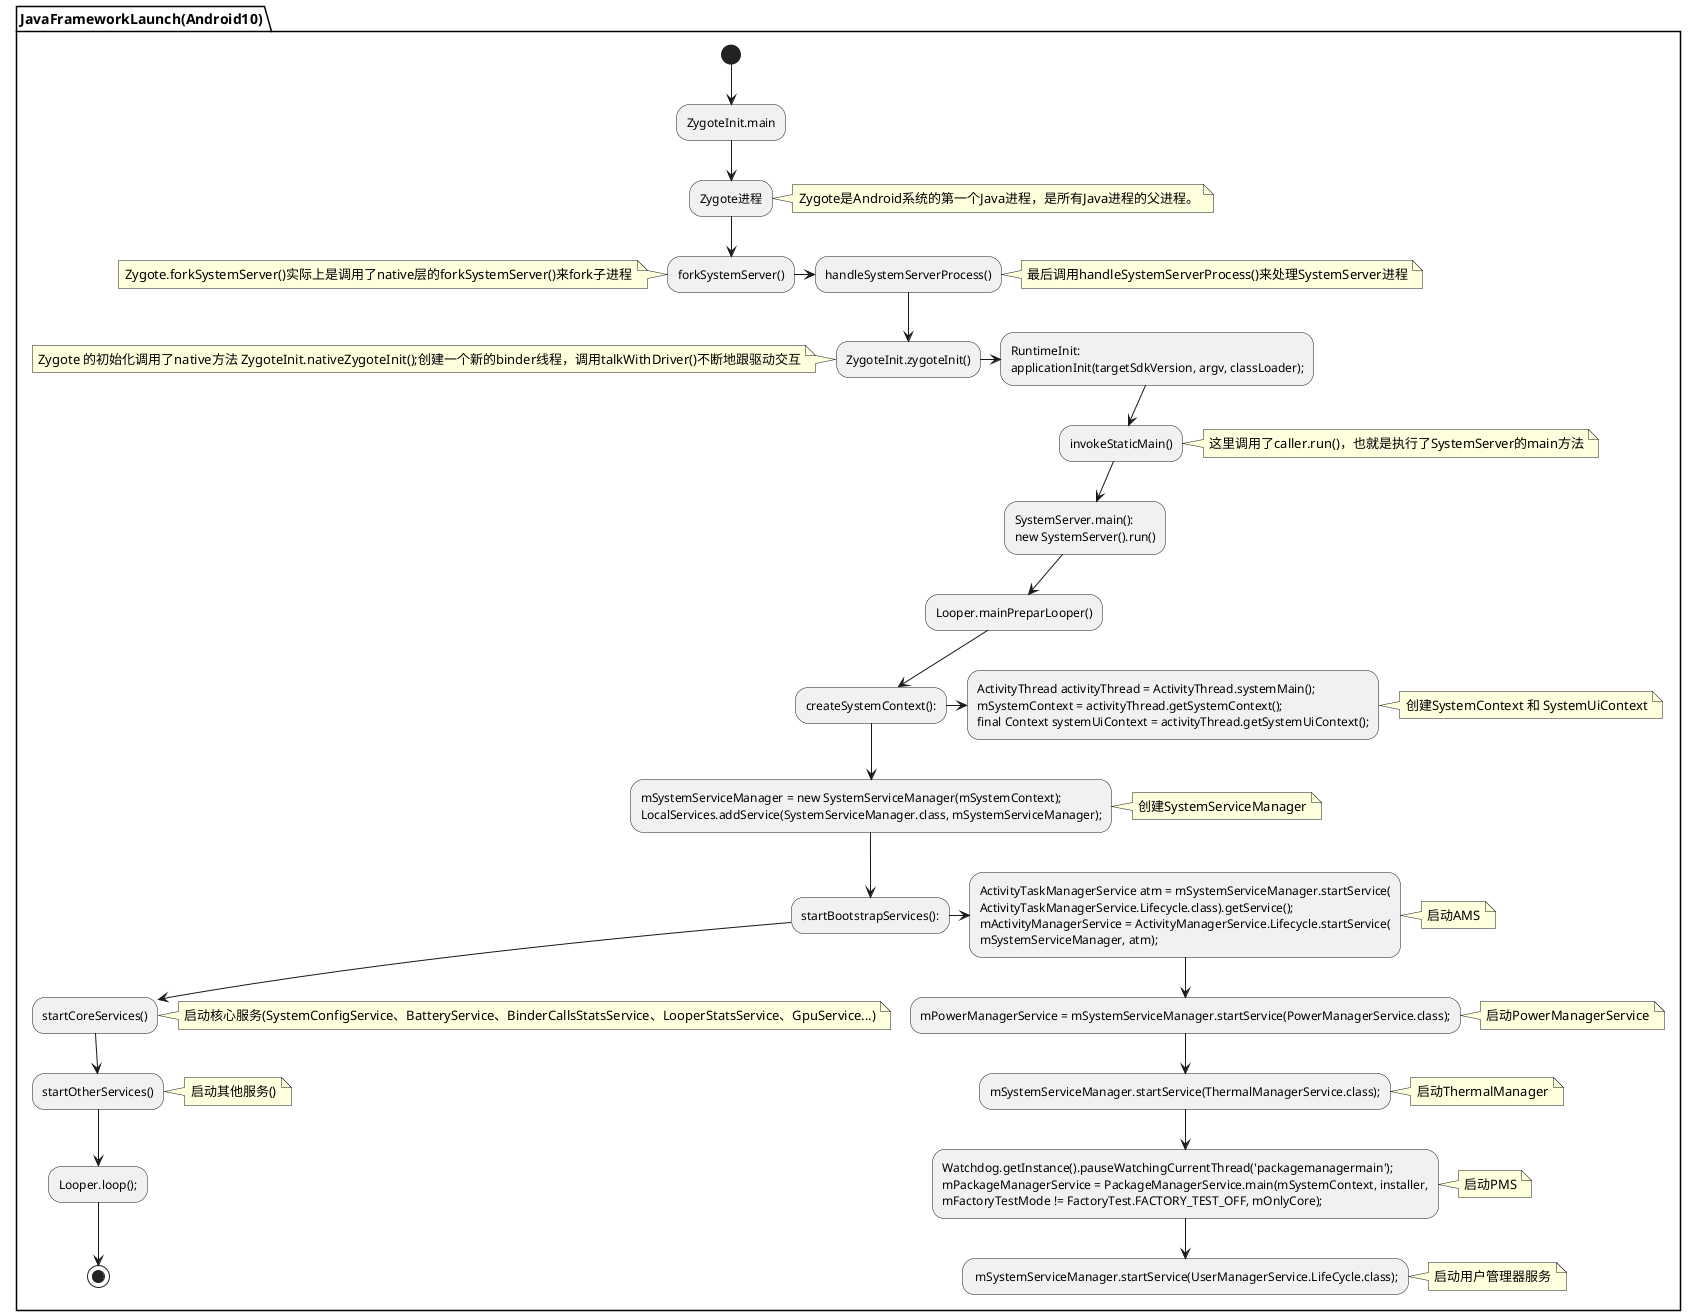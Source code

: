 @startuml
'https://plantuml.com/sequence-diagram

partition JavaFrameworkLaunch(Android10) {
(*) --> "ZygoteInit.main"
-->"Zygote进程"
note right:Zygote是Android系统的第一个Java进程，是所有Java进程的父进程。
--> "forkSystemServer()"
note left: Zygote.forkSystemServer()实际上是调用了native层的forkSystemServer()来fork子进程
    -right-> "handleSystemServerProcess()"
    note right: 最后调用handleSystemServerProcess()来处理SystemServer进程
    --> "ZygoteInit.zygoteInit()"
    note left: Zygote 的初始化调用了native方法 ZygoteInit.nativeZygoteInit();创建一个新的binder线程，调用talkWithDriver()不断地跟驱动交互
    -right-> "RuntimeInit:
    applicationInit(targetSdkVersion, argv, classLoader);"
    --> "invokeStaticMain()"
    note right: 这里调用了caller.run()，也就是执行了SystemServer的main方法
--> "SystemServer.main():
new SystemServer().run()"
--> "Looper.mainPreparLooper()"
--> "createSystemContext():"
    -right-> "ActivityThread activityThread = ActivityThread.systemMain();
                      mSystemContext = activityThread.getSystemContext();
    final Context systemUiContext = activityThread.getSystemUiContext();"
note right: 创建SystemContext 和 SystemUiContext
"createSystemContext():"--> "mSystemServiceManager = new SystemServiceManager(mSystemContext);
LocalServices.addService(SystemServiceManager.class, mSystemServiceManager);"
note right: 创建SystemServiceManager
--> "startBootstrapServices():"
    -right-> "ActivityTaskManagerService atm = mSystemServiceManager.startService(
                              ActivityTaskManagerService.Lifecycle.class).getService();
                      mActivityManagerService = ActivityManagerService.Lifecycle.startService(
                              mSystemServiceManager, atm);"
note right: 启动AMS
 --> "mPowerManagerService = mSystemServiceManager.startService(PowerManagerService.class);"
 note right: 启动PowerManagerService
 --> "mSystemServiceManager.startService(ThermalManagerService.class);"
 note right: 启动ThermalManager
 --> "Watchdog.getInstance().pauseWatchingCurrentThread('packagemanagermain');
                  mPackageManagerService = PackageManagerService.main(mSystemContext, installer,
                          mFactoryTestMode != FactoryTest.FACTORY_TEST_OFF, mOnlyCore);"
note right: 启动PMS
--> " mSystemServiceManager.startService(UserManagerService.LifeCycle.class);"
note right: 启动用户管理器服务
"startBootstrapServices():" --> "startCoreServices()"
note right: 启动核心服务(SystemConfigService、BatteryService、BinderCallsStatsService、LooperStatsService、GpuService...)
--> "startOtherServices()"
note right: 启动其他服务()
--> "Looper.loop();"
--> (*)


}

@enduml